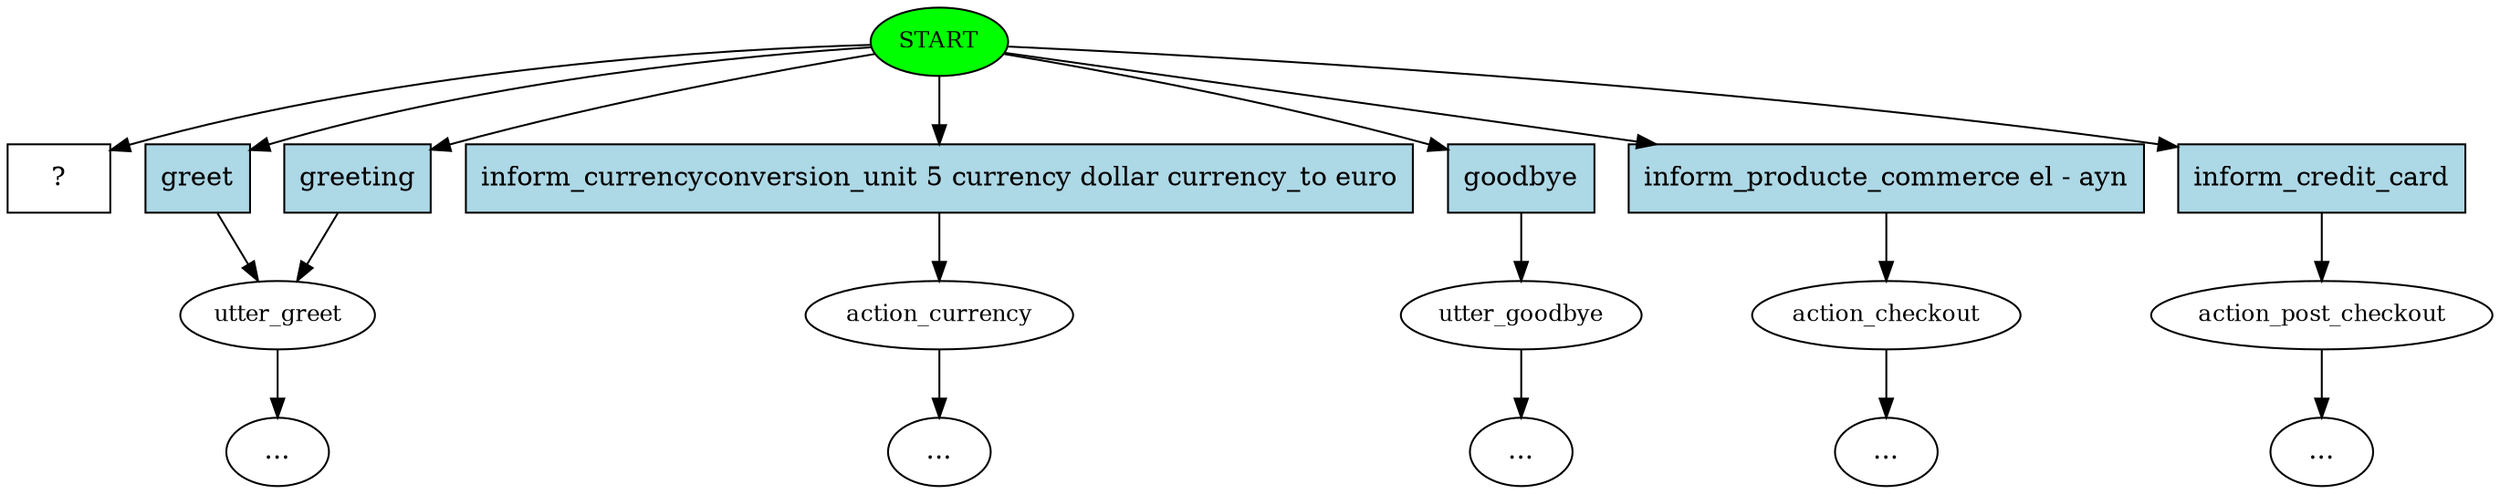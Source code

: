 digraph  {
0 [class="start active", fillcolor=green, fontsize=12, label=START, style=filled];
1 [class="", fontsize=12, label=utter_greet];
2 [class="", fontsize=12, label=action_currency];
3 [class="", fontsize=12, label=utter_goodbye];
"-5" [class=ellipsis, label="..."];
4 [class="", fontsize=12, label=action_checkout];
5 [class="", fontsize=12, label=action_post_checkout];
"-7" [class=ellipsis, label="..."];
"-8" [class=ellipsis, label="..."];
"-11" [class=ellipsis, label="..."];
"-13" [class=ellipsis, label="..."];
12 [class="intent dashed active", label="  ?  ", shape=rect];
13 [class=intent, fillcolor=lightblue, label=greet, shape=rect, style=filled];
14 [class=intent, fillcolor=lightblue, label=greeting, shape=rect, style=filled];
15 [class=intent, fillcolor=lightblue, label="inform_currencyconversion_unit 5 currency dollar currency_to euro", shape=rect, style=filled];
16 [class=intent, fillcolor=lightblue, label=goodbye, shape=rect, style=filled];
17 [class=intent, fillcolor=lightblue, label="inform_producte_commerce el - ayn", shape=rect, style=filled];
18 [class=intent, fillcolor=lightblue, label=inform_credit_card, shape=rect, style=filled];
0 -> 12  [class=active, key=NONE, label=""];
0 -> 13  [class="", key=0];
0 -> 14  [class="", key=0];
0 -> 15  [class="", key=0];
0 -> 16  [class="", key=0];
0 -> 17  [class="", key=0];
0 -> 18  [class="", key=0];
1 -> "-13"  [class="", key=NONE, label=""];
2 -> "-8"  [class="", key=NONE, label=""];
3 -> "-5"  [class="", key=NONE, label=""];
4 -> "-11"  [class="", key=NONE, label=""];
5 -> "-7"  [class="", key=NONE, label=""];
13 -> 1  [class="", key=0];
14 -> 1  [class="", key=0];
15 -> 2  [class="", key=0];
16 -> 3  [class="", key=0];
17 -> 4  [class="", key=0];
18 -> 5  [class="", key=0];
}
